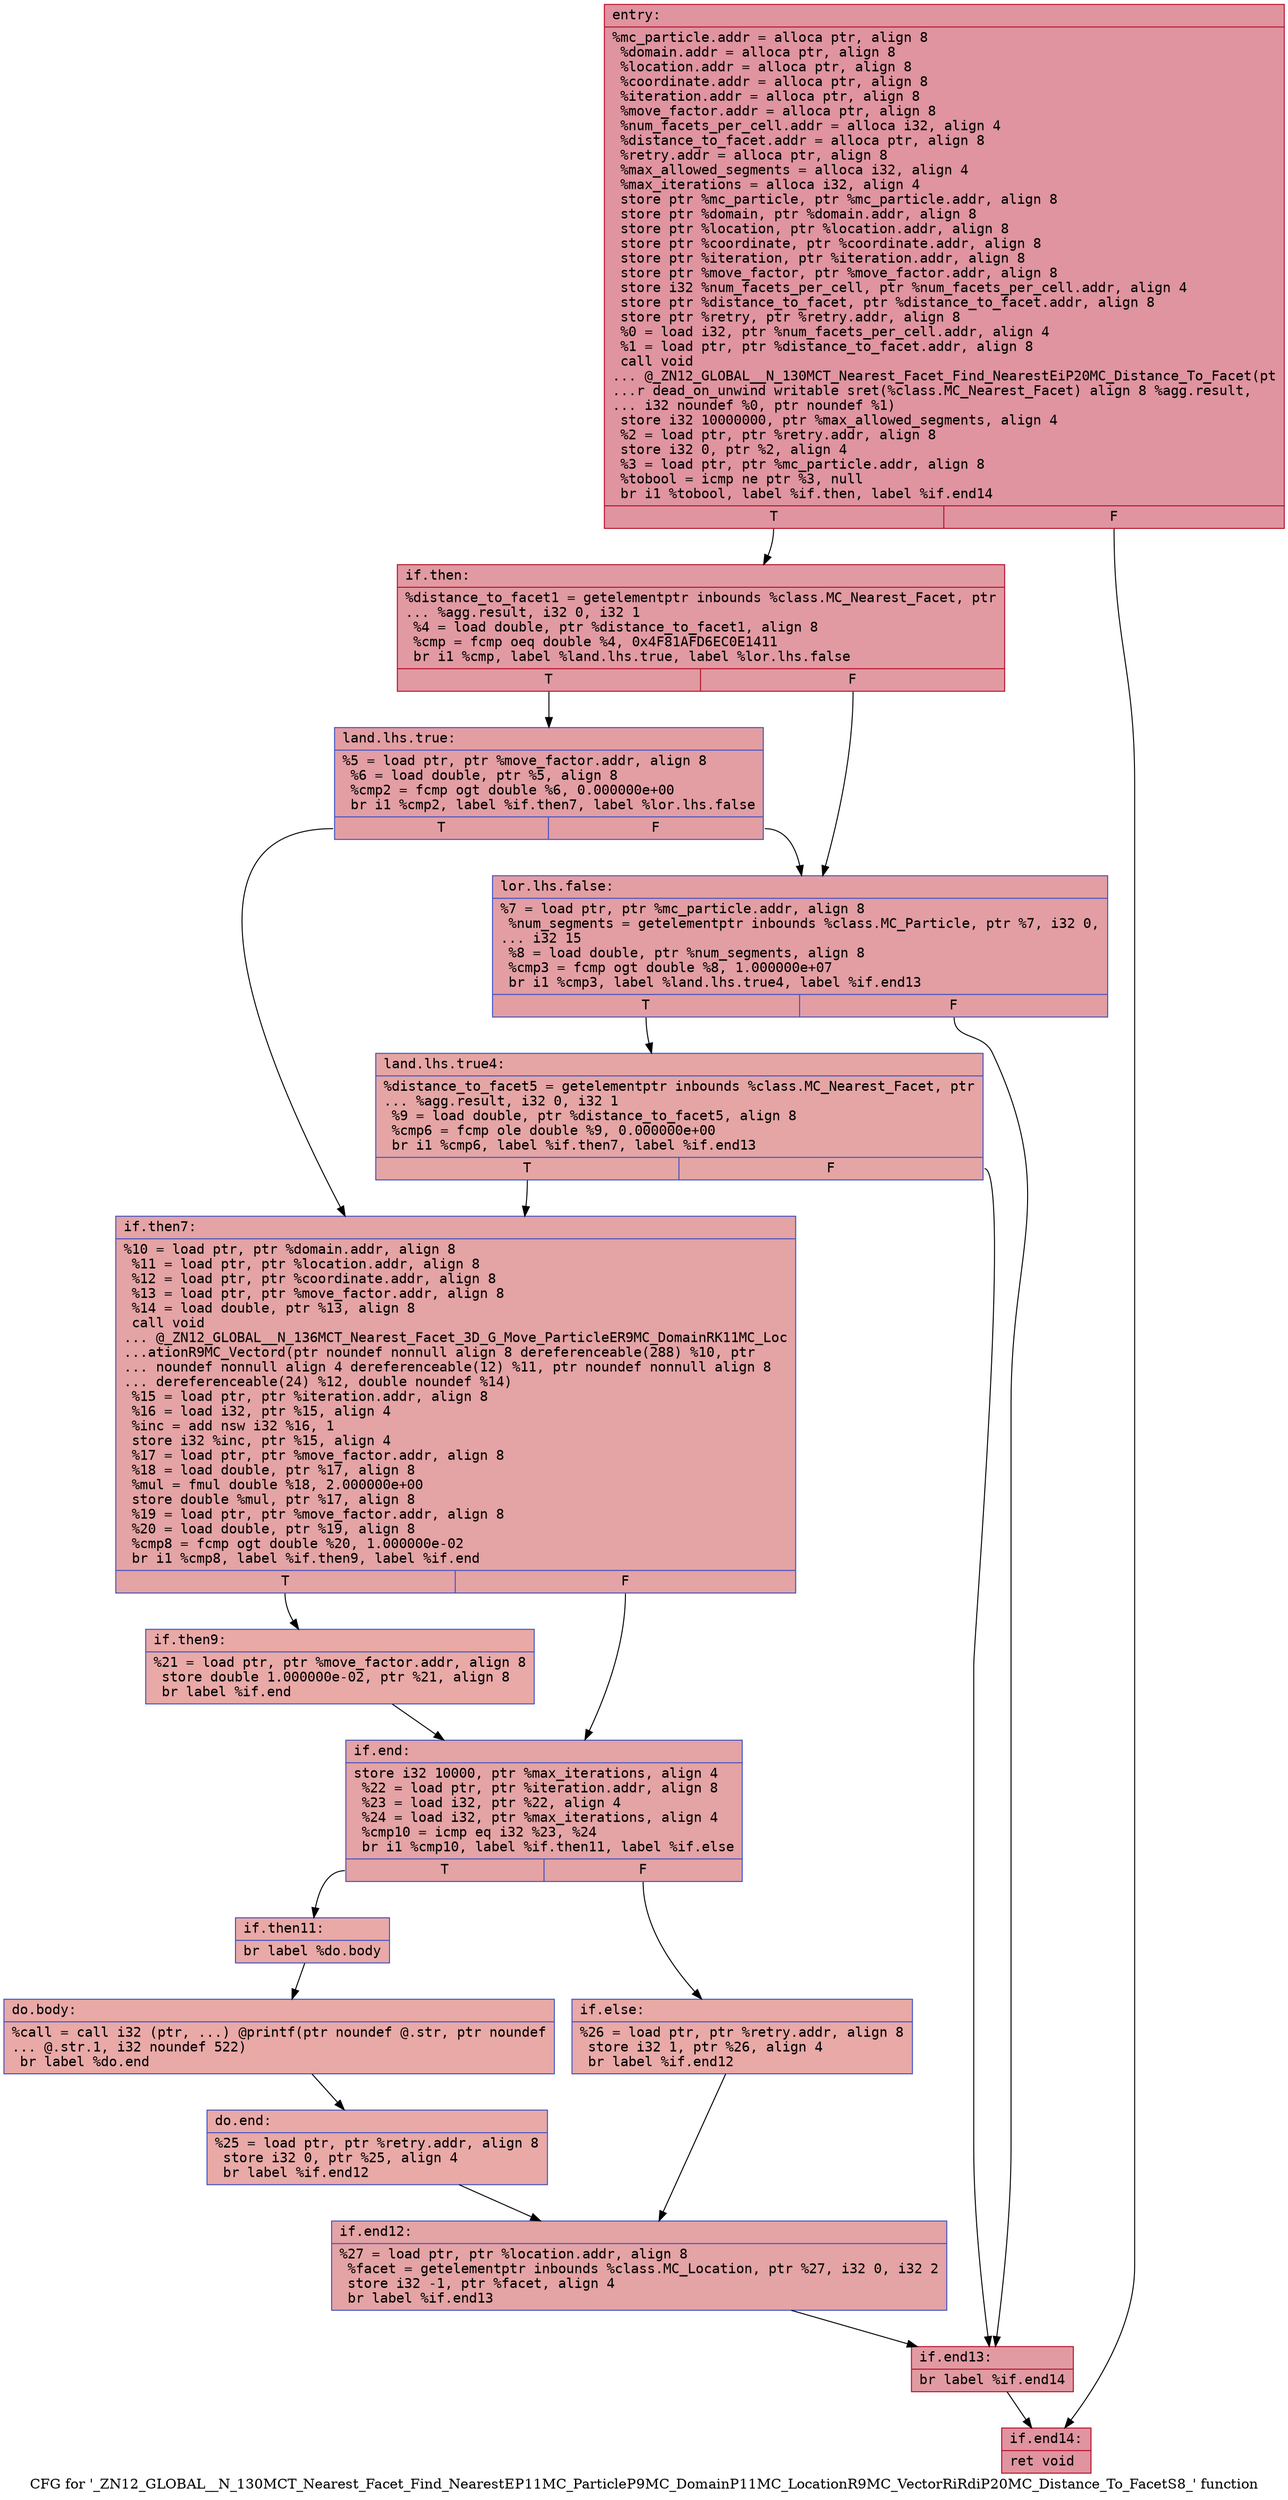 digraph "CFG for '_ZN12_GLOBAL__N_130MCT_Nearest_Facet_Find_NearestEP11MC_ParticleP9MC_DomainP11MC_LocationR9MC_VectorRiRdiP20MC_Distance_To_FacetS8_' function" {
	label="CFG for '_ZN12_GLOBAL__N_130MCT_Nearest_Facet_Find_NearestEP11MC_ParticleP9MC_DomainP11MC_LocationR9MC_VectorRiRdiP20MC_Distance_To_FacetS8_' function";

	Node0x5579e71d7160 [shape=record,color="#b70d28ff", style=filled, fillcolor="#b70d2870" fontname="Courier",label="{entry:\l|  %mc_particle.addr = alloca ptr, align 8\l  %domain.addr = alloca ptr, align 8\l  %location.addr = alloca ptr, align 8\l  %coordinate.addr = alloca ptr, align 8\l  %iteration.addr = alloca ptr, align 8\l  %move_factor.addr = alloca ptr, align 8\l  %num_facets_per_cell.addr = alloca i32, align 4\l  %distance_to_facet.addr = alloca ptr, align 8\l  %retry.addr = alloca ptr, align 8\l  %max_allowed_segments = alloca i32, align 4\l  %max_iterations = alloca i32, align 4\l  store ptr %mc_particle, ptr %mc_particle.addr, align 8\l  store ptr %domain, ptr %domain.addr, align 8\l  store ptr %location, ptr %location.addr, align 8\l  store ptr %coordinate, ptr %coordinate.addr, align 8\l  store ptr %iteration, ptr %iteration.addr, align 8\l  store ptr %move_factor, ptr %move_factor.addr, align 8\l  store i32 %num_facets_per_cell, ptr %num_facets_per_cell.addr, align 4\l  store ptr %distance_to_facet, ptr %distance_to_facet.addr, align 8\l  store ptr %retry, ptr %retry.addr, align 8\l  %0 = load i32, ptr %num_facets_per_cell.addr, align 4\l  %1 = load ptr, ptr %distance_to_facet.addr, align 8\l  call void\l... @_ZN12_GLOBAL__N_130MCT_Nearest_Facet_Find_NearestEiP20MC_Distance_To_Facet(pt\l...r dead_on_unwind writable sret(%class.MC_Nearest_Facet) align 8 %agg.result,\l... i32 noundef %0, ptr noundef %1)\l  store i32 10000000, ptr %max_allowed_segments, align 4\l  %2 = load ptr, ptr %retry.addr, align 8\l  store i32 0, ptr %2, align 4\l  %3 = load ptr, ptr %mc_particle.addr, align 8\l  %tobool = icmp ne ptr %3, null\l  br i1 %tobool, label %if.then, label %if.end14\l|{<s0>T|<s1>F}}"];
	Node0x5579e71d7160:s0 -> Node0x5579e71d84e0[tooltip="entry -> if.then\nProbability 62.50%" ];
	Node0x5579e71d7160:s1 -> Node0x5579e71d8530[tooltip="entry -> if.end14\nProbability 37.50%" ];
	Node0x5579e71d84e0 [shape=record,color="#b70d28ff", style=filled, fillcolor="#bb1b2c70" fontname="Courier",label="{if.then:\l|  %distance_to_facet1 = getelementptr inbounds %class.MC_Nearest_Facet, ptr\l... %agg.result, i32 0, i32 1\l  %4 = load double, ptr %distance_to_facet1, align 8\l  %cmp = fcmp oeq double %4, 0x4F81AFD6EC0E1411\l  br i1 %cmp, label %land.lhs.true, label %lor.lhs.false\l|{<s0>T|<s1>F}}"];
	Node0x5579e71d84e0:s0 -> Node0x5579e71e7e50[tooltip="if.then -> land.lhs.true\nProbability 62.50%" ];
	Node0x5579e71d84e0:s1 -> Node0x5579e71e7ea0[tooltip="if.then -> lor.lhs.false\nProbability 37.50%" ];
	Node0x5579e71e7e50 [shape=record,color="#3d50c3ff", style=filled, fillcolor="#be242e70" fontname="Courier",label="{land.lhs.true:\l|  %5 = load ptr, ptr %move_factor.addr, align 8\l  %6 = load double, ptr %5, align 8\l  %cmp2 = fcmp ogt double %6, 0.000000e+00\l  br i1 %cmp2, label %if.then7, label %lor.lhs.false\l|{<s0>T|<s1>F}}"];
	Node0x5579e71e7e50:s0 -> Node0x5579e71e80c0[tooltip="land.lhs.true -> if.then7\nProbability 50.00%" ];
	Node0x5579e71e7e50:s1 -> Node0x5579e71e7ea0[tooltip="land.lhs.true -> lor.lhs.false\nProbability 50.00%" ];
	Node0x5579e71e7ea0 [shape=record,color="#3d50c3ff", style=filled, fillcolor="#be242e70" fontname="Courier",label="{lor.lhs.false:\l|  %7 = load ptr, ptr %mc_particle.addr, align 8\l  %num_segments = getelementptr inbounds %class.MC_Particle, ptr %7, i32 0,\l... i32 15\l  %8 = load double, ptr %num_segments, align 8\l  %cmp3 = fcmp ogt double %8, 1.000000e+07\l  br i1 %cmp3, label %land.lhs.true4, label %if.end13\l|{<s0>T|<s1>F}}"];
	Node0x5579e71e7ea0:s0 -> Node0x5579e71e8400[tooltip="lor.lhs.false -> land.lhs.true4\nProbability 50.00%" ];
	Node0x5579e71e7ea0:s1 -> Node0x5579e71e8480[tooltip="lor.lhs.false -> if.end13\nProbability 50.00%" ];
	Node0x5579e71e8400 [shape=record,color="#3d50c3ff", style=filled, fillcolor="#c5333470" fontname="Courier",label="{land.lhs.true4:\l|  %distance_to_facet5 = getelementptr inbounds %class.MC_Nearest_Facet, ptr\l... %agg.result, i32 0, i32 1\l  %9 = load double, ptr %distance_to_facet5, align 8\l  %cmp6 = fcmp ole double %9, 0.000000e+00\l  br i1 %cmp6, label %if.then7, label %if.end13\l|{<s0>T|<s1>F}}"];
	Node0x5579e71e8400:s0 -> Node0x5579e71e80c0[tooltip="land.lhs.true4 -> if.then7\nProbability 50.00%" ];
	Node0x5579e71e8400:s1 -> Node0x5579e71e8480[tooltip="land.lhs.true4 -> if.end13\nProbability 50.00%" ];
	Node0x5579e71e80c0 [shape=record,color="#3d50c3ff", style=filled, fillcolor="#c32e3170" fontname="Courier",label="{if.then7:\l|  %10 = load ptr, ptr %domain.addr, align 8\l  %11 = load ptr, ptr %location.addr, align 8\l  %12 = load ptr, ptr %coordinate.addr, align 8\l  %13 = load ptr, ptr %move_factor.addr, align 8\l  %14 = load double, ptr %13, align 8\l  call void\l... @_ZN12_GLOBAL__N_136MCT_Nearest_Facet_3D_G_Move_ParticleER9MC_DomainRK11MC_Loc\l...ationR9MC_Vectord(ptr noundef nonnull align 8 dereferenceable(288) %10, ptr\l... noundef nonnull align 4 dereferenceable(12) %11, ptr noundef nonnull align 8\l... dereferenceable(24) %12, double noundef %14)\l  %15 = load ptr, ptr %iteration.addr, align 8\l  %16 = load i32, ptr %15, align 4\l  %inc = add nsw i32 %16, 1\l  store i32 %inc, ptr %15, align 4\l  %17 = load ptr, ptr %move_factor.addr, align 8\l  %18 = load double, ptr %17, align 8\l  %mul = fmul double %18, 2.000000e+00\l  store double %mul, ptr %17, align 8\l  %19 = load ptr, ptr %move_factor.addr, align 8\l  %20 = load double, ptr %19, align 8\l  %cmp8 = fcmp ogt double %20, 1.000000e-02\l  br i1 %cmp8, label %if.then9, label %if.end\l|{<s0>T|<s1>F}}"];
	Node0x5579e71e80c0:s0 -> Node0x5579e71e9530[tooltip="if.then7 -> if.then9\nProbability 50.00%" ];
	Node0x5579e71e80c0:s1 -> Node0x5579e71e9580[tooltip="if.then7 -> if.end\nProbability 50.00%" ];
	Node0x5579e71e9530 [shape=record,color="#3d50c3ff", style=filled, fillcolor="#ca3b3770" fontname="Courier",label="{if.then9:\l|  %21 = load ptr, ptr %move_factor.addr, align 8\l  store double 1.000000e-02, ptr %21, align 8\l  br label %if.end\l}"];
	Node0x5579e71e9530 -> Node0x5579e71e9580[tooltip="if.then9 -> if.end\nProbability 100.00%" ];
	Node0x5579e71e9580 [shape=record,color="#3d50c3ff", style=filled, fillcolor="#c32e3170" fontname="Courier",label="{if.end:\l|  store i32 10000, ptr %max_iterations, align 4\l  %22 = load ptr, ptr %iteration.addr, align 8\l  %23 = load i32, ptr %22, align 4\l  %24 = load i32, ptr %max_iterations, align 4\l  %cmp10 = icmp eq i32 %23, %24\l  br i1 %cmp10, label %if.then11, label %if.else\l|{<s0>T|<s1>F}}"];
	Node0x5579e71e9580:s0 -> Node0x5579e71e9af0[tooltip="if.end -> if.then11\nProbability 50.00%" ];
	Node0x5579e71e9580:s1 -> Node0x5579e71e9b40[tooltip="if.end -> if.else\nProbability 50.00%" ];
	Node0x5579e71e9af0 [shape=record,color="#3d50c3ff", style=filled, fillcolor="#ca3b3770" fontname="Courier",label="{if.then11:\l|  br label %do.body\l}"];
	Node0x5579e71e9af0 -> Node0x5579e71e9c60[tooltip="if.then11 -> do.body\nProbability 100.00%" ];
	Node0x5579e71e9c60 [shape=record,color="#3d50c3ff", style=filled, fillcolor="#ca3b3770" fontname="Courier",label="{do.body:\l|  %call = call i32 (ptr, ...) @printf(ptr noundef @.str, ptr noundef\l... @.str.1, i32 noundef 522)\l  br label %do.end\l}"];
	Node0x5579e71e9c60 -> Node0x5579e71e9ec0[tooltip="do.body -> do.end\nProbability 100.00%" ];
	Node0x5579e71e9ec0 [shape=record,color="#3d50c3ff", style=filled, fillcolor="#ca3b3770" fontname="Courier",label="{do.end:\l|  %25 = load ptr, ptr %retry.addr, align 8\l  store i32 0, ptr %25, align 4\l  br label %if.end12\l}"];
	Node0x5579e71e9ec0 -> Node0x5579e71ea0c0[tooltip="do.end -> if.end12\nProbability 100.00%" ];
	Node0x5579e71e9b40 [shape=record,color="#3d50c3ff", style=filled, fillcolor="#ca3b3770" fontname="Courier",label="{if.else:\l|  %26 = load ptr, ptr %retry.addr, align 8\l  store i32 1, ptr %26, align 4\l  br label %if.end12\l}"];
	Node0x5579e71e9b40 -> Node0x5579e71ea0c0[tooltip="if.else -> if.end12\nProbability 100.00%" ];
	Node0x5579e71ea0c0 [shape=record,color="#3d50c3ff", style=filled, fillcolor="#c32e3170" fontname="Courier",label="{if.end12:\l|  %27 = load ptr, ptr %location.addr, align 8\l  %facet = getelementptr inbounds %class.MC_Location, ptr %27, i32 0, i32 2\l  store i32 -1, ptr %facet, align 4\l  br label %if.end13\l}"];
	Node0x5579e71ea0c0 -> Node0x5579e71e8480[tooltip="if.end12 -> if.end13\nProbability 100.00%" ];
	Node0x5579e71e8480 [shape=record,color="#b70d28ff", style=filled, fillcolor="#bb1b2c70" fontname="Courier",label="{if.end13:\l|  br label %if.end14\l}"];
	Node0x5579e71e8480 -> Node0x5579e71d8530[tooltip="if.end13 -> if.end14\nProbability 100.00%" ];
	Node0x5579e71d8530 [shape=record,color="#b70d28ff", style=filled, fillcolor="#b70d2870" fontname="Courier",label="{if.end14:\l|  ret void\l}"];
}
